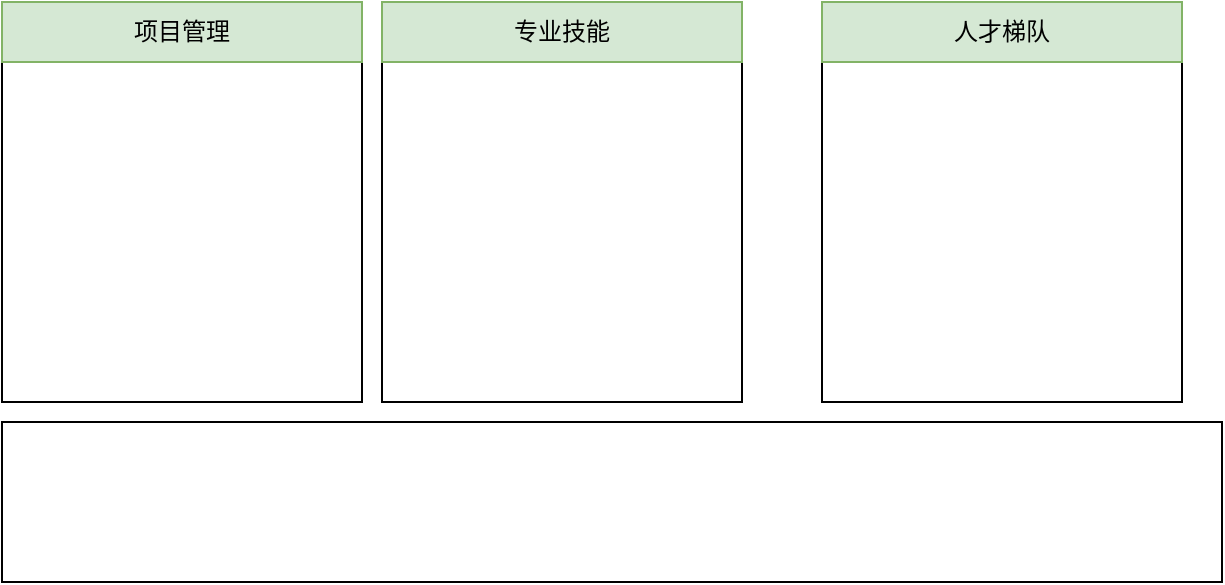 <mxfile version="14.4.8" type="github">
  <diagram id="UKU3DFRLvGe0n27m7Lsg" name="第 1 页">
    <mxGraphModel dx="1002" dy="683" grid="1" gridSize="10" guides="1" tooltips="1" connect="1" arrows="1" fold="1" page="1" pageScale="1" pageWidth="827" pageHeight="1169" math="0" shadow="0">
      <root>
        <mxCell id="0" />
        <mxCell id="1" parent="0" />
        <mxCell id="bVLz3vXDeYdqv_zzXwx2-1" value="" style="rounded=0;whiteSpace=wrap;html=1;" vertex="1" parent="1">
          <mxGeometry x="110" y="370" width="610" height="80" as="geometry" />
        </mxCell>
        <mxCell id="bVLz3vXDeYdqv_zzXwx2-2" value="" style="rounded=0;whiteSpace=wrap;html=1;" vertex="1" parent="1">
          <mxGeometry x="110" y="160" width="180" height="200" as="geometry" />
        </mxCell>
        <mxCell id="bVLz3vXDeYdqv_zzXwx2-3" value="项目管理" style="rounded=0;whiteSpace=wrap;html=1;fillColor=#d5e8d4;strokeColor=#82b366;" vertex="1" parent="1">
          <mxGeometry x="110" y="160" width="180" height="30" as="geometry" />
        </mxCell>
        <mxCell id="bVLz3vXDeYdqv_zzXwx2-4" value="" style="rounded=0;whiteSpace=wrap;html=1;" vertex="1" parent="1">
          <mxGeometry x="300" y="160" width="180" height="200" as="geometry" />
        </mxCell>
        <mxCell id="bVLz3vXDeYdqv_zzXwx2-5" value="" style="rounded=0;whiteSpace=wrap;html=1;" vertex="1" parent="1">
          <mxGeometry x="520" y="160" width="180" height="200" as="geometry" />
        </mxCell>
        <mxCell id="bVLz3vXDeYdqv_zzXwx2-6" value="专业技能" style="rounded=0;whiteSpace=wrap;html=1;fillColor=#d5e8d4;strokeColor=#82b366;" vertex="1" parent="1">
          <mxGeometry x="300" y="160" width="180" height="30" as="geometry" />
        </mxCell>
        <mxCell id="bVLz3vXDeYdqv_zzXwx2-8" value="人才梯队" style="rounded=0;whiteSpace=wrap;html=1;fillColor=#d5e8d4;strokeColor=#82b366;" vertex="1" parent="1">
          <mxGeometry x="520" y="160" width="180" height="30" as="geometry" />
        </mxCell>
      </root>
    </mxGraphModel>
  </diagram>
</mxfile>
